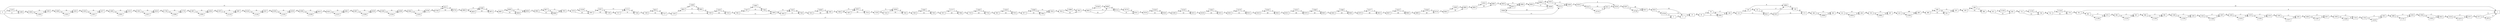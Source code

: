 digraph {
	graph [rankdir=LR]
	node [shape=rectangle]
	2 -> 5 [label=25]
	5 -> 23 [label=57]
	23 -> 61 [label=68]
	61 -> 79 [label=57]
	61 -> 9395 [label=11]
	79 -> 106 [label=17]
	79 -> 9395 [label=40]
	106 -> 113 [label=68]
	113 -> 128 [label=57]
	113 -> 9421 [label=11]
	128 -> 131 [label=49]
	128 -> 10863 [label=8]
	131 -> 158 [label=17]
	131 -> 9421 [label=32]
	158 -> 172 [label=36]
	172 -> 260 [label=68]
	260 -> 305 [label=57]
	260 -> 10909 [label=11]
	305 -> 311 [label=68]
	311 -> 338 [label=57]
	311 -> 10935 [label=11]
	338 -> 370 [label=68]
	370 -> 397 [label=57]
	370 -> 10961 [label=11]
	397 -> 415 [label=68]
	415 -> 460 [label=49]
	415 -> 11005 [label=19]
	460 -> 468 [label=68]
	468 -> 493 [label=36]
	468 -> 501 [label=32]
	493 -> 501 [label=25]
	493 -> 520 [label=11]
	501 -> 520 [label=57]
	520 -> 538 [label=68]
	538 -> 569 [label=49]
	538 -> 586 [label=19]
	569 -> 1 [label=32]
	569 -> 586 [label=17]
	586 -> 615 [label=36]
	615 -> 642 [label=25]
	615 -> 11104 [label=11]
	642 -> 712 [label=36]
	712 -> 739 [label=25]
	712 -> 11130 [label=11]
	739 -> 751 [label=36]
	751 -> 778 [label=25]
	751 -> 11156 [label=11]
	778 -> 781 [label=36]
	781 -> 1 [label=8]
	781 -> 841 [label=28]
	841 -> 874 [label=17]
	841 -> 11188 [label=11]
	874 -> 892 [label=28]
	892 -> 925 [label=17]
	892 -> 11220 [label=11]
	925 -> 964 [label=28]
	964 -> 991 [label=17]
	964 -> 11246 [label=11]
	991 -> 1206 [label=28]
	1206 -> 1265 [label=17]
	1206 -> 11304 [label=11]
	1265 -> 1342 [label=28]
	1342 -> 1387 [label=17]
	1342 -> 11348 [label=11]
	1387 -> 1456 [label=28]
	1456 -> 1519 [label=17]
	1456 -> 11410 [label=11]
	1519 -> 1555 [label=17]
	1519 -> 11445 [label=11]
	1555 -> 1565 [label=28]
	1565 -> 1592 [label=17]
	1565 -> 11471 [label=11]
	1592 -> 1600 [label=28]
	1600 -> 1627 [label=17]
	1600 -> 11497 [label=11]
	1627 -> 1638 [label=28]
	1638 -> 1750 [label=17]
	1638 -> 11608 [label=11]
	1750 -> 1762 [label=28]
	1762 -> 1831 [label=17]
	1762 -> 11676 [label=11]
	1831 -> 1866 [label=28]
	1866 -> 1932 [label=17]
	1866 -> 11741 [label=11]
	1932 -> 1958 [label=28]
	1958 -> 2053 [label=17]
	1958 -> 11835 [label=11]
	2053 -> 2218 [label=28]
	2218 -> 2257 [label=17]
	2218 -> 11873 [label=11]
	2257 -> 2317 [label=28]
	2317 -> 1 [label=11]
	2317 -> 4976 [label=17]
	4976 -> 1 [label=17]
	5279 -> 5280 [label=32]
	5280 -> 5360 [label=40]
	5360 -> 5393 [label=32]
	5360 -> 11905 [label=8]
	5393 -> 5408 [label=40]
	5408 -> 5435 [label=32]
	5408 -> 11931 [label=8]
	5435 -> 5450 [label=40]
	5450 -> 5477 [label=32]
	5450 -> 11957 [label=8]
	5477 -> 5480 [label=40]
	5480 -> 5525 [label=32]
	5480 -> 12001 [label=8]
	5525 -> 5591 [label=40]
	5591 -> 5618 [label=32]
	5591 -> 12027 [label=8]
	5618 -> 5738 [label=40]
	5738 -> 5778 [label=32]
	5738 -> 12066 [label=8]
	5778 -> 5807 [label=40]
	5807 -> 5834 [label=32]
	5807 -> 12092 [label=8]
	5834 -> 5870 [label=40]
	5870 -> 5897 [label=32]
	5870 -> 12118 [label=8]
	5897 -> 6140 [label=40]
	6140 -> 6167 [label=32]
	6140 -> 12144 [label=8]
	6167 -> 6200 [label=40]
	6200 -> 6239 [label=32]
	6200 -> 12182 [label=8]
	6239 -> 6386 [label=40]
	6386 -> 6413 [label=32]
	6386 -> 12208 [label=8]
	6413 -> 6431 [label=40]
	6431 -> 6461 [label=32]
	6431 -> 12237 [label=8]
	6461 -> 6467 [label=40]
	6467 -> 6539 [label=32]
	6467 -> 12308 [label=8]
	6539 -> 6569 [label=40]
	6569 -> 6596 [label=32]
	6569 -> 12334 [label=8]
	6596 -> 6644 [label=40]
	6644 -> 6746 [label=32]
	6644 -> 12435 [label=8]
	6746 -> 6749 [label=40]
	6749 -> 6776 [label=32]
	6749 -> 9521 [label=8]
	6776 -> 6809 [label=51]
	6809 -> 6833 [label=40]
	6809 -> 9586 [label=11]
	6833 -> 6875 [label=32]
	6833 -> 9586 [label=8]
	6875 -> 6887 [label=51]
	6887 -> 6938 [label=32]
	6887 -> 9630 [label=19]
	6938 -> 6950 [label=40]
	6950 -> 6962 [label=51]
	6962 -> 6989 [label=32]
	6962 -> 9677 [label=19]
	6989 -> 7055 [label=40]
	7055 -> 7070 [label=51]
	7070 -> 7097 [label=43]
	7070 -> 12529 [label=8]
	7097 -> 7136 [label=32]
	7097 -> 9787 [label=19]
	7136 -> 7157 [label=40]
	7157 -> 7172 [label=32]
	7157 -> 7184 [label=8]
	7172 -> 7184 [label=43]
	7184 -> 7190 [label=51]
	7190 -> 7217 [label=32]
	7190 -> 9854 [label=19]
	7217 -> 7229 [label=51]
	7229 -> 9855 [label=19]
	7229 -> 7283 [label=32]
	7283 -> 7310 [label=43]
	7283 -> 12635 [label=8]
	7310 -> 7361 [label=51]
	7361 -> 7367 [label=40]
	7361 -> 7400 [label=11]
	7367 -> 7394 [label=32]
	7367 -> 12661 [label=8]
	7394 -> 7400 [label=40]
	7400 -> 7403 [label=40]
	7400 -> 7430 [label=11]
	7403 -> 7430 [label=32]
	7403 -> 7445 [label=8]
	7430 -> 7445 [label=43]
	7445 -> 7455 [label=51]
	7455 -> 7482 [label=40]
	7455 -> 10000 [label=11]
	7482 -> 7484 [label=51]
	7484 -> 7487 [label=40]
	7484 -> 10027 [label=11]
	7487 -> 7514 [label=32]
	7487 -> 10027 [label=8]
	7514 -> 7529 [label=51]
	7529 -> 7535 [label=43]
	7529 -> 10050 [label=8]
	7535 -> 7562 [label=32]
	7535 -> 10050 [label=11]
	7562 -> 7565 [label=51]
	7565 -> 7592 [label=32]
	7565 -> 10081 [label=19]
	7592 -> 7637 [label=51]
	7637 -> 7664 [label=43]
	7637 -> 12777 [label=8]
	7664 -> 7718 [label=51]
	7718 -> 7745 [label=43]
	7718 -> 12803 [label=8]
	7745 -> 7847 [label=51]
	7847 -> 7874 [label=43]
	7847 -> 12829 [label=8]
	7874 -> 7877 [label=51]
	7877 -> 7904 [label=32]
	7877 -> 10096 [label=19]
	7904 -> 7919 [label=40]
	7919 -> 7925 [label=51]
	7925 -> 7952 [label=43]
	7925 -> 12866 [label=8]
	7952 -> 8063 [label=51]
	8063 -> 8090 [label=32]
	8063 -> 10148 [label=11]
	8063 -> 8114 [label=8]
	8090 -> 8114 [label=43]
	8114 -> 8141 [label=32]
	8114 -> 10174 [label=19]
	8141 -> 8156 [label=51]
	8156 -> 8183 [label=32]
	8156 -> 10200 [label=19]
	8183 -> 8198 [label=51]
	8198 -> 8225 [label=32]
	8198 -> 10226 [label=19]
	8225 -> 8228 [label=51]
	8228 -> 8255 [label=43]
	8228 -> 12942 [label=8]
	8255 -> 8261 [label=51]
	8261 -> 8315 [label=32]
	8261 -> 10279 [label=19]
	8315 -> 8318 [label=51]
	8318 -> 8345 [label=40]
	8318 -> 10305 [label=11]
	8345 -> 8351 [label=51]
	8351 -> 8378 [label=40]
	8351 -> 10331 [label=11]
	8378 -> 8405 [label=43]
	8378 -> 12968 [label=8]
	8405 -> 8445 [label=51]
	8445 -> 8463 [label=43]
	8445 -> 12986 [label=8]
	8463 -> 8576 [label=51]
	8576 -> 8623 [label=40]
	8576 -> 10377 [label=11]
	8623 -> 8637 [label=51]
	8637 -> 8683 [label=40]
	8637 -> 10422 [label=11]
	8683 -> 8689 [label=51]
	8689 -> 8716 [label=40]
	8689 -> 10448 [label=11]
	8716 -> 8842 [label=51]
	8842 -> 8890 [label=40]
	8842 -> 10495 [label=11]
	8890 -> 8905 [label=51]
	8905 -> 8962 [label=40]
	8905 -> 10551 [label=11]
	8962 -> 9030 [label=51]
	9030 -> 9075 [label=40]
	9030 -> 9080 [label=11]
	9075 -> 9080 [label=48]
	9080 -> 9083 [label=59]
	9083 -> 9094 [label=51]
	9083 -> 10639 [label=8]
	9094 -> 9162 [label=40]
	9094 -> 10639 [label=11]
	9162 -> 9174 [label=32]
	9162 -> 9189 [label=8]
	9174 -> 9189 [label=43]
	9189 -> 9203 [label=51]
	9203 -> 9210 [label=43]
	9203 -> 9259 [label=8]
	9210 -> 9251 [label=32]
	9210 -> 10719 [label=11]
	9251 -> 9259 [label=43]
	9259 -> 9297 [label=51]
	9297 -> 9327 [label=40]
	9297 -> 10748 [label=11]
	9327 -> 9352 [label=51]
	9352 -> 10749 [label=19]
	9352 -> 5 [label=32]
	9395 -> 106 [label=51]
	9421 -> 9425 [label=43]
	9425 -> 172 [label=32]
	9425 -> 10863 [label=11]
	9521 -> 6776 [label=19]
	9586 -> 6875 [label=19]
	9630 -> 6950 [label=11]
	9630 -> 6938 [label=8]
	9677 -> 7055 [label=11]
	9677 -> 6989 [label=8]
	9787 -> 7172 [label=11]
	9787 -> 7136 [label=8]
	9854 -> 7217 [label=19]
	9855 -> 9905 [label=11]
	9855 -> 12609 [label=8]
	9905 -> 7283 [label=19]
	10000 -> 7482 [label=11]
	10027 -> 7514 [label=19]
	10050 -> 7562 [label=19]
	10081 -> 7592 [label=19]
	10096 -> 7919 [label=11]
	10096 -> 7904 [label=8]
	10148 -> 8090 [label=11]
	10174 -> 8141 [label=19]
	10200 -> 8183 [label=19]
	10226 -> 8225 [label=19]
	10279 -> 8315 [label=19]
	10305 -> 8345 [label=11]
	10331 -> 8378 [label=11]
	10377 -> 8623 [label=11]
	10422 -> 8683 [label=11]
	10448 -> 8716 [label=11]
	10495 -> 8890 [label=11]
	10551 -> 8962 [label=11]
	10639 -> 10640 [label=19]
	10640 -> 9174 [label=11]
	10640 -> 9075 [label=8]
	10719 -> 9251 [label=11]
	10748 -> 9327 [label=11]
	10749 -> 23 [label=11]
	10749 -> 2 [label=8]
	10863 -> 158 [label=19]
	10909 -> 305 [label=11]
	10935 -> 338 [label=11]
	10961 -> 397 [label=11]
	11005 -> 460 [label=19]
	11104 -> 642 [label=11]
	11130 -> 739 [label=11]
	11156 -> 778 [label=11]
	11188 -> 874 [label=11]
	11220 -> 925 [label=11]
	11246 -> 991 [label=11]
	11304 -> 1265 [label=11]
	11348 -> 1387 [label=11]
	11410 -> 1519 [label=11]
	11445 -> 1555 [label=11]
	11471 -> 1592 [label=11]
	11497 -> 1627 [label=11]
	11608 -> 1750 [label=11]
	11676 -> 1831 [label=11]
	11741 -> 1932 [label=11]
	11835 -> 2053 [label=11]
	11873 -> 2257 [label=11]
	11905 -> 5393 [label=8]
	11931 -> 5435 [label=8]
	11957 -> 5477 [label=8]
	12001 -> 5525 [label=8]
	12027 -> 5618 [label=8]
	12066 -> 5778 [label=8]
	12092 -> 5834 [label=8]
	12118 -> 5897 [label=8]
	12144 -> 6167 [label=8]
	12182 -> 6239 [label=8]
	12208 -> 6413 [label=8]
	12237 -> 6461 [label=8]
	12308 -> 6539 [label=8]
	12334 -> 6596 [label=8]
	12435 -> 6746 [label=8]
	12529 -> 7097 [label=8]
	12609 -> 9905 [label=8]
	12635 -> 7310 [label=8]
	12661 -> 7394 [label=8]
	12777 -> 7664 [label=8]
	12803 -> 7745 [label=8]
	12829 -> 7874 [label=8]
	12866 -> 7952 [label=8]
	12942 -> 8255 [label=8]
	12968 -> 8405 [label=8]
	12986 -> 8463 [label=8]
	0 -> 2 [label=17]
	0 -> 5280 [label=8]
	0 -> 5279 [label=32]
	0 -> 9521 [label=11]
}
